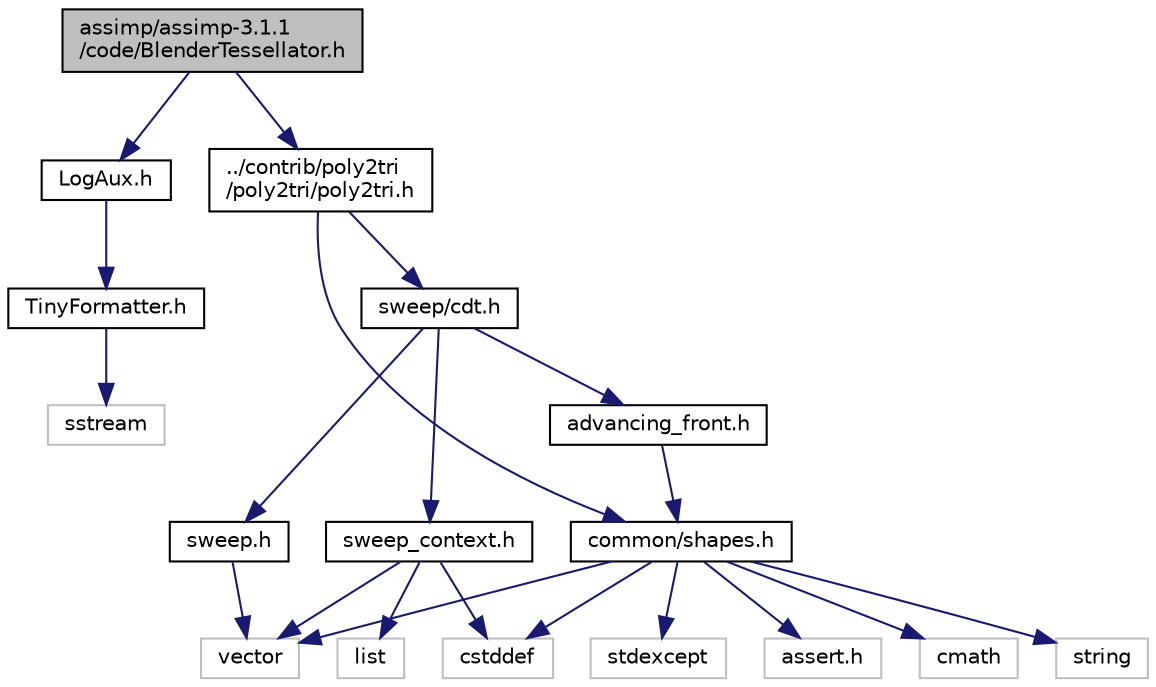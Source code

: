 digraph "assimp/assimp-3.1.1/code/BlenderTessellator.h"
{
  edge [fontname="Helvetica",fontsize="10",labelfontname="Helvetica",labelfontsize="10"];
  node [fontname="Helvetica",fontsize="10",shape=record];
  Node1 [label="assimp/assimp-3.1.1\l/code/BlenderTessellator.h",height=0.2,width=0.4,color="black", fillcolor="grey75", style="filled", fontcolor="black"];
  Node1 -> Node2 [color="midnightblue",fontsize="10",style="solid",fontname="Helvetica"];
  Node2 [label="LogAux.h",height=0.2,width=0.4,color="black", fillcolor="white", style="filled",URL="$_log_aux_8h.html",tooltip="Common logging usage patterns for importer implementations. "];
  Node2 -> Node3 [color="midnightblue",fontsize="10",style="solid",fontname="Helvetica"];
  Node3 [label="TinyFormatter.h",height=0.2,width=0.4,color="black", fillcolor="white", style="filled",URL="$_tiny_formatter_8h.html",tooltip="Utility to format log messages more easily. Introduced to get rid of the boost::format dependency..."];
  Node3 -> Node4 [color="midnightblue",fontsize="10",style="solid",fontname="Helvetica"];
  Node4 [label="sstream",height=0.2,width=0.4,color="grey75", fillcolor="white", style="filled"];
  Node1 -> Node5 [color="midnightblue",fontsize="10",style="solid",fontname="Helvetica"];
  Node5 [label="../contrib/poly2tri\l/poly2tri/poly2tri.h",height=0.2,width=0.4,color="black", fillcolor="white", style="filled",URL="$poly2tri_8h_source.html"];
  Node5 -> Node6 [color="midnightblue",fontsize="10",style="solid",fontname="Helvetica"];
  Node6 [label="common/shapes.h",height=0.2,width=0.4,color="black", fillcolor="white", style="filled",URL="$shapes_8h_source.html"];
  Node6 -> Node7 [color="midnightblue",fontsize="10",style="solid",fontname="Helvetica"];
  Node7 [label="vector",height=0.2,width=0.4,color="grey75", fillcolor="white", style="filled"];
  Node6 -> Node8 [color="midnightblue",fontsize="10",style="solid",fontname="Helvetica"];
  Node8 [label="cstddef",height=0.2,width=0.4,color="grey75", fillcolor="white", style="filled"];
  Node6 -> Node9 [color="midnightblue",fontsize="10",style="solid",fontname="Helvetica"];
  Node9 [label="stdexcept",height=0.2,width=0.4,color="grey75", fillcolor="white", style="filled"];
  Node6 -> Node10 [color="midnightblue",fontsize="10",style="solid",fontname="Helvetica"];
  Node10 [label="assert.h",height=0.2,width=0.4,color="grey75", fillcolor="white", style="filled"];
  Node6 -> Node11 [color="midnightblue",fontsize="10",style="solid",fontname="Helvetica"];
  Node11 [label="cmath",height=0.2,width=0.4,color="grey75", fillcolor="white", style="filled"];
  Node6 -> Node12 [color="midnightblue",fontsize="10",style="solid",fontname="Helvetica"];
  Node12 [label="string",height=0.2,width=0.4,color="grey75", fillcolor="white", style="filled"];
  Node5 -> Node13 [color="midnightblue",fontsize="10",style="solid",fontname="Helvetica"];
  Node13 [label="sweep/cdt.h",height=0.2,width=0.4,color="black", fillcolor="white", style="filled",URL="$cdt_8h_source.html"];
  Node13 -> Node14 [color="midnightblue",fontsize="10",style="solid",fontname="Helvetica"];
  Node14 [label="advancing_front.h",height=0.2,width=0.4,color="black", fillcolor="white", style="filled",URL="$advancing__front_8h_source.html"];
  Node14 -> Node6 [color="midnightblue",fontsize="10",style="solid",fontname="Helvetica"];
  Node13 -> Node15 [color="midnightblue",fontsize="10",style="solid",fontname="Helvetica"];
  Node15 [label="sweep_context.h",height=0.2,width=0.4,color="black", fillcolor="white", style="filled",URL="$sweep__context_8h_source.html"];
  Node15 -> Node16 [color="midnightblue",fontsize="10",style="solid",fontname="Helvetica"];
  Node16 [label="list",height=0.2,width=0.4,color="grey75", fillcolor="white", style="filled"];
  Node15 -> Node7 [color="midnightblue",fontsize="10",style="solid",fontname="Helvetica"];
  Node15 -> Node8 [color="midnightblue",fontsize="10",style="solid",fontname="Helvetica"];
  Node13 -> Node17 [color="midnightblue",fontsize="10",style="solid",fontname="Helvetica"];
  Node17 [label="sweep.h",height=0.2,width=0.4,color="black", fillcolor="white", style="filled",URL="$sweep_8h_source.html"];
  Node17 -> Node7 [color="midnightblue",fontsize="10",style="solid",fontname="Helvetica"];
}
